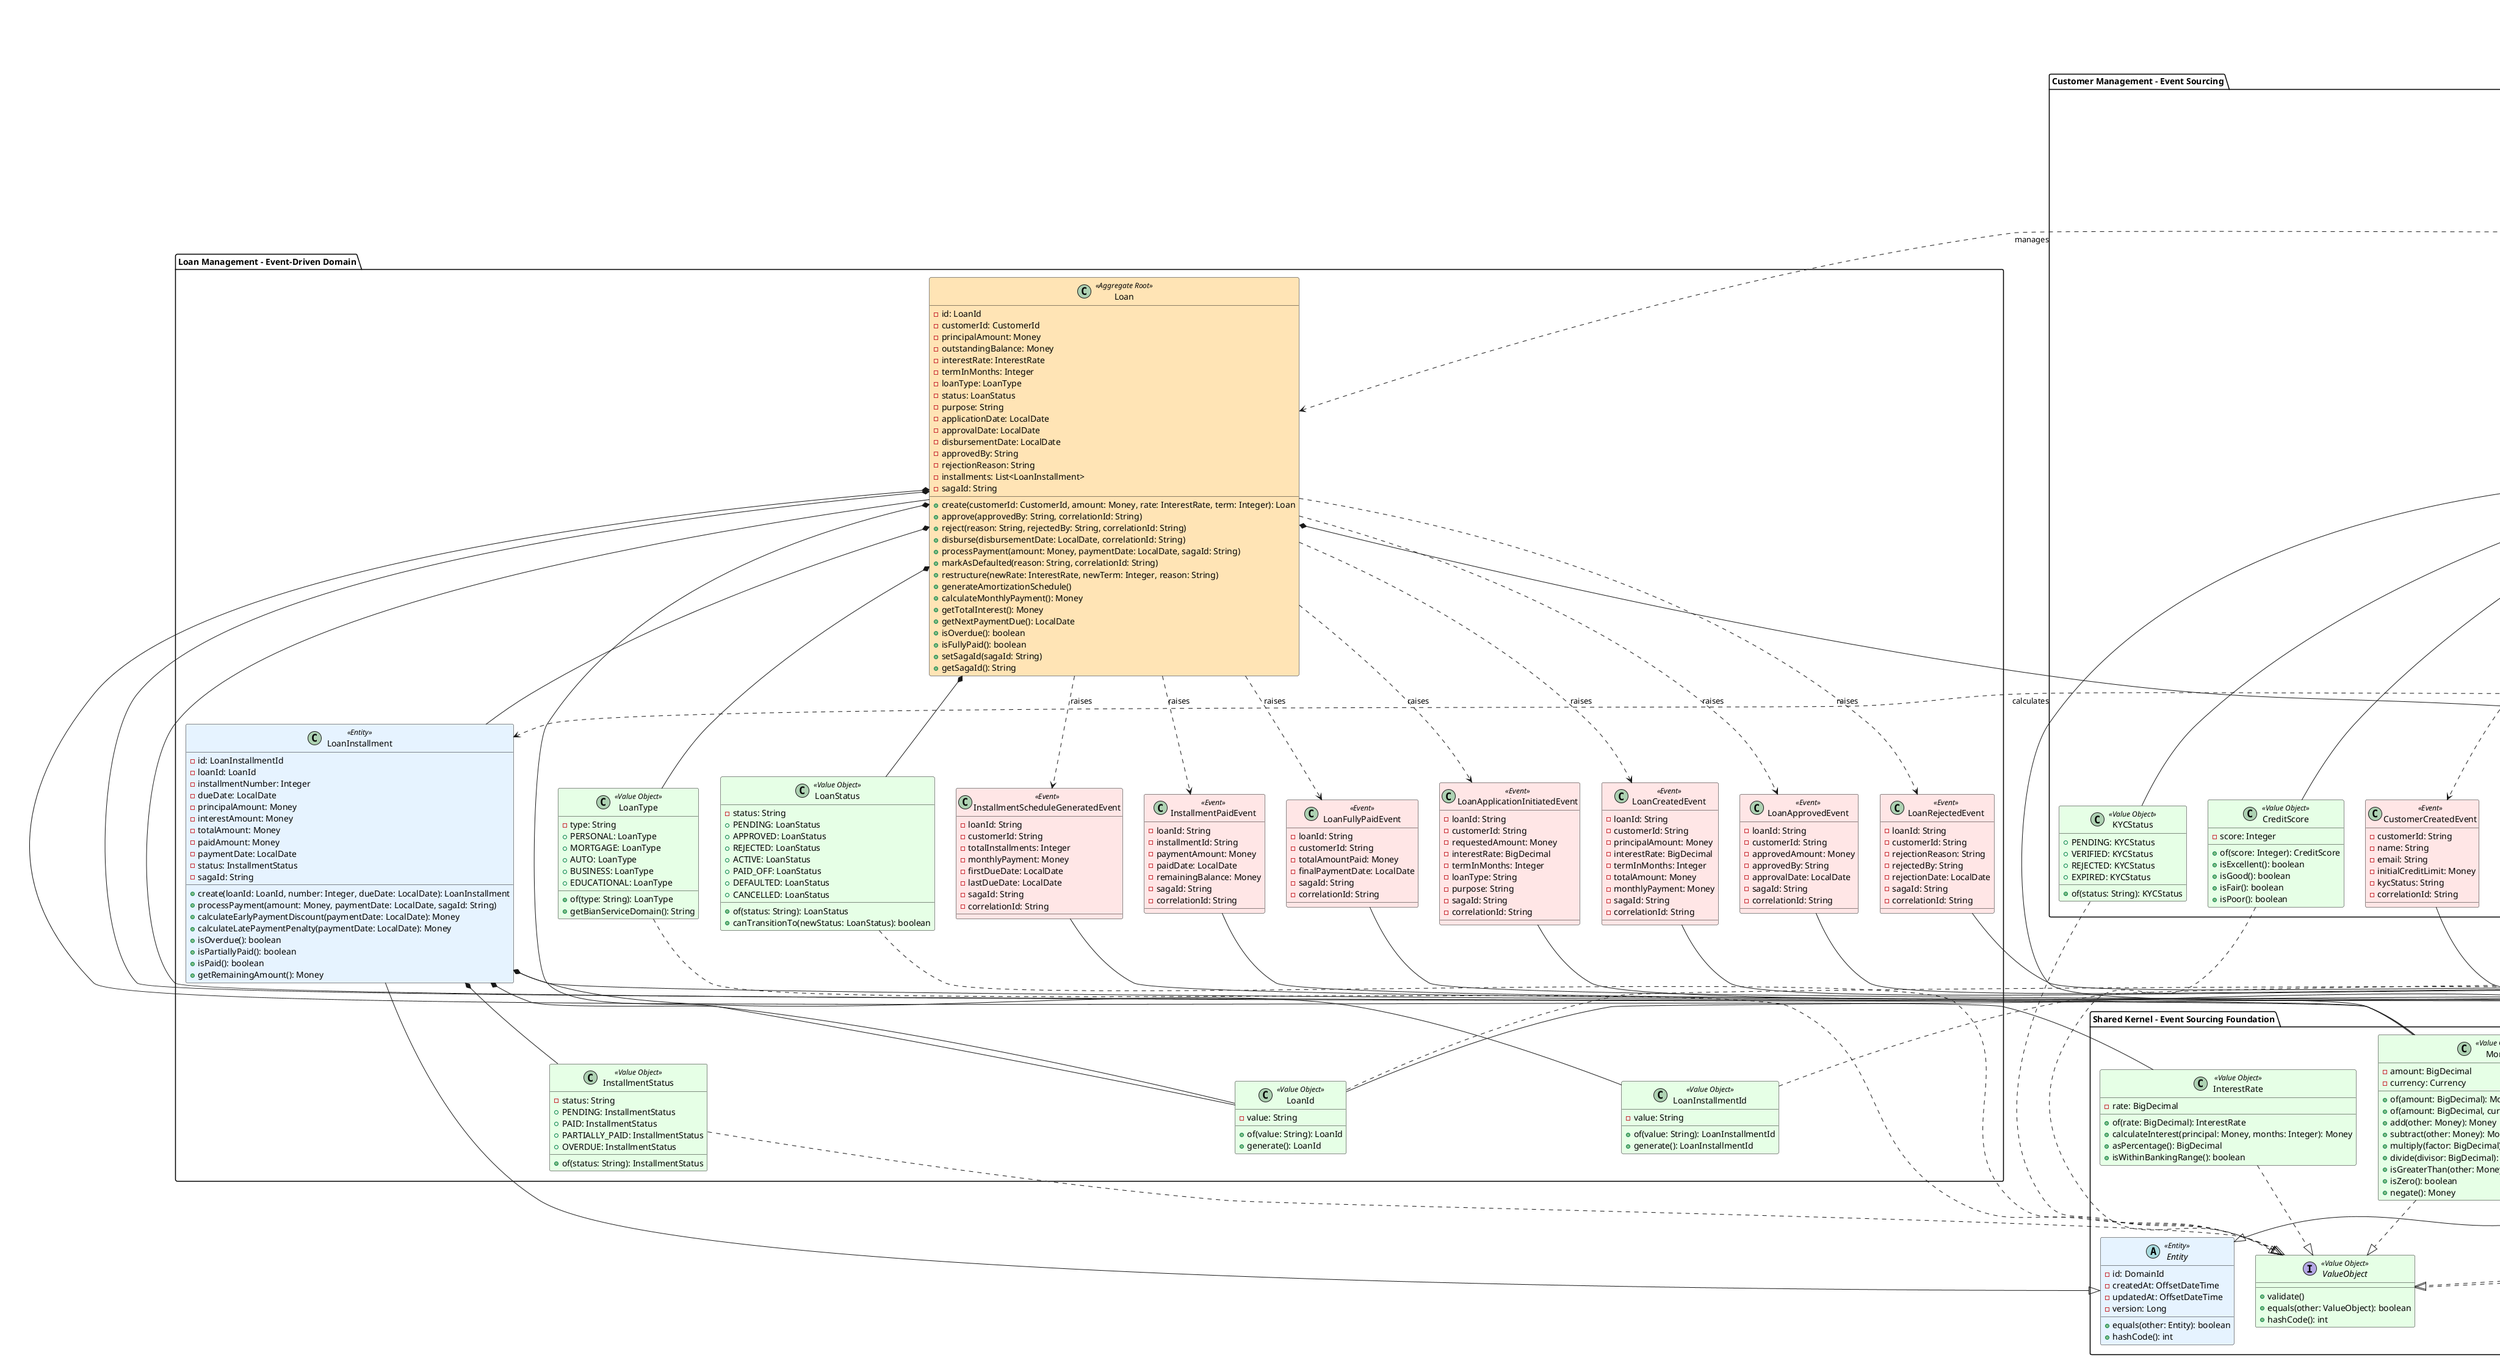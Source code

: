 @startuml Domain Model

!define AGGREGATE_ROOT_COLOR #FFE4B5
!define ENTITY_COLOR #E6F3FF
!define VALUE_OBJECT_COLOR #E6FFE6
!define DOMAIN_SERVICE_COLOR #FFE6F3
!define EVENT_COLOR #FFE6E6
!define BIAN_COLOR #E6E6FF
!define SAGA_COLOR #FFEEEE

title Enterprise Banking Domain Model - Event-Driven Architecture v1.0.0

package "Shared Kernel - Event Sourcing Foundation" {
    abstract class AggregateRoot<<Root>> AGGREGATE_ROOT_COLOR {
        -domainEvents: List<DomainEvent>
        -version: Long
        -createdAt: OffsetDateTime
        -updatedAt: OffsetDateTime
        +addDomainEvent(event: DomainEvent)
        +getDomainEvents(): List<DomainEvent>
        +clearDomainEvents()
        +getVersion(): Long
        +incrementVersion()
    }
    
    abstract class Entity<<Entity>> ENTITY_COLOR {
        -id: DomainId
        -createdAt: OffsetDateTime
        -updatedAt: OffsetDateTime
        -version: Long
        +equals(other: Entity): boolean
        +hashCode(): int
    }
    
    abstract class DomainId<<Value Object>> VALUE_OBJECT_COLOR {
        -value: String
        +getValue(): String
        +equals(other: DomainId): boolean
        +hashCode(): int
    }
    
    interface ValueObject<<Value Object>> VALUE_OBJECT_COLOR {
        +validate()
        +equals(other: ValueObject): boolean
        +hashCode(): int
    }
    
    abstract class DomainEvent<<Event>> EVENT_COLOR {
        -eventId: String
        -aggregateId: String
        -occurredOn: OffsetDateTime
        -eventType: String
        -eventVersion: String
        -correlationId: String
        -causationId: String
        +getEventId(): String
        +getAggregateId(): String
        +getOccurredOn(): OffsetDateTime
    }
    
    class Money<<Value Object>> VALUE_OBJECT_COLOR {
        -amount: BigDecimal
        -currency: Currency
        +of(amount: BigDecimal): Money
        +of(amount: BigDecimal, currency: Currency): Money
        +add(other: Money): Money
        +subtract(other: Money): Money
        +multiply(factor: BigDecimal): Money
        +divide(divisor: BigDecimal): Money
        +isGreaterThan(other: Money): boolean
        +isZero(): boolean
        +negate(): Money
    }
    
    class InterestRate<<Value Object>> VALUE_OBJECT_COLOR {
        -rate: BigDecimal
        +of(rate: BigDecimal): InterestRate
        +calculateInterest(principal: Money, months: Integer): Money
        +asPercentage(): BigDecimal
        +isWithinBankingRange(): boolean
    }
}

package "BIAN Service Domains - Event-Driven" {
    
    package "Consumer Loan Service Domain" BIAN_COLOR {
        class LoanBehaviorQualifier<<BIAN>> BIAN_COLOR {
            +INITIATE: String
            +UPDATE: String
            +CONTROL: String
            +EXCHANGE: String
            +EXECUTE: String
            +REQUEST: String
            +RETRIEVE: String
        }
        
        class ConsumerLoanServiceDomain<<BIAN Service Domain>> BIAN_COLOR {
            -serviceDomainId: String
            -serviceDomainName: String
            -functionalPatterns: List<String>
            +initiateLoanArrangement(): ServiceDomainActivity
            +updateLoanArrangement(): ServiceDomainActivity
            +controlLoanArrangement(): ServiceDomainActivity
        }
    }
    
    package "Party Data Management Service Domain" BIAN_COLOR {
        class PartyDataBehaviorQualifier<<BIAN>> BIAN_COLOR {
            +INITIATE: String
            +UPDATE: String
            +CONTROL: String
            +EXCHANGE: String
            +RETRIEVE: String
        }
        
        class PartyDataManagementSD<<BIAN Service Domain>> BIAN_COLOR {
            -serviceDomainId: String
            +initiatePartyDataDirectory(): ServiceDomainActivity
            +updatePartyReference(): ServiceDomainActivity
            +retrievePartyReference(): ServiceDomainActivity
        }
    }
    
    package "Payment Initiation Service Domain" BIAN_COLOR {
        class PaymentInitiationSD<<BIAN Service Domain>> BIAN_COLOR {
            -serviceDomainId: String
            +initiatePaymentTransaction(): ServiceDomainActivity
            +updatePaymentTransaction(): ServiceDomainActivity
            +executePaymentTransaction(): ServiceDomainActivity
        }
        
        class BerlinGroupPaymentTypes<<Berlin Group PSD2>> BIAN_COLOR {
            +SEPA_CREDIT_TRANSFER: String
            +INSTANT_SEPA_CREDIT_TRANSFER: String
            +TARGET2_PAYMENT: String
            +CROSS_BORDER_TRANSFER: String
        }
    }
}

package "Customer Management - Event Sourcing" {
    class Customer<<Aggregate Root>> AGGREGATE_ROOT_COLOR {
        -customerId: CustomerId
        -name: String
        -surname: String
        -email: String
        -creditLimit: CreditLimit
        -usedCreditLimit: Money
        -kycStatus: KYCStatus
        -creditScore: CreditScore
        -riskLevel: CreditRiskLevel
        +create(id: CustomerId, name: String, email: String): Customer
        +reserveCredit(amount: Money, correlationId: String): boolean
        +releaseCredit(amount: Money, correlationId: String)
        +updateCreditLimit(newLimit: Money, reason: String)
        +getAvailableCredit(): Money
        +hasSufficientCredit(amount: Money): boolean
        +updateKYCStatus(status: KYCStatus, verifiedBy: String)
        +updateCreditScore(score: CreditScore, assessedBy: String)
    }
    
    class CustomerId<<Value Object>> VALUE_OBJECT_COLOR {
        -value: String
        +of(value: String): CustomerId
        +generate(): CustomerId
    }
    
    class CreditLimit<<Value Object>> VALUE_OBJECT_COLOR {
        -limit: Money
        +of(limit: Money): CreditLimit
        +increase(amount: Money): CreditLimit
        +decrease(amount: Money): CreditLimit
        +isWithinBankingLimits(): boolean
    }
    
    class KYCStatus<<Value Object>> VALUE_OBJECT_COLOR {
        +PENDING: KYCStatus
        +VERIFIED: KYCStatus
        +REJECTED: KYCStatus
        +EXPIRED: KYCStatus
        +of(status: String): KYCStatus
    }
    
    class CreditScore<<Value Object>> VALUE_OBJECT_COLOR {
        -score: Integer
        +of(score: Integer): CreditScore
        +isExcellent(): boolean
        +isGood(): boolean
        +isFair(): boolean
        +isPoor(): boolean
    }
    
    class CreditAssessmentService<<Domain Service>> DOMAIN_SERVICE_COLOR {
        +assessCreditworthiness(customer: Customer): CreditAssessmentResult
        +calculateMaximumLoanAmount(customer: Customer): Money
        +evaluateRiskLevel(customer: Customer): CreditRiskLevel
        +validateCreditReservation(customer: Customer, amount: Money): boolean
    }
    
    ' Customer Domain Events
    class CustomerCreatedEvent<<Event>> EVENT_COLOR {
        -customerId: String
        -name: String
        -email: String
        -initialCreditLimit: Money
        -kycStatus: String
        -correlationId: String
    }
    
    class CreditReservedEvent<<Event>> EVENT_COLOR {
        -customerId: String
        -reservedAmount: Money
        -remainingCredit: Money
        -reservationId: String
        -correlationId: String
        -sagaId: String
    }
    
    class CreditReleasedEvent<<Event>> EVENT_COLOR {
        -customerId: String
        -releasedAmount: Money
        -availableCredit: Money
        -releaseReason: String
        -correlationId: String
    }
    
    class CreditAssessmentCompletedEvent<<Event>> EVENT_COLOR {
        -customerId: String
        -assessmentResult: String
        -creditScore: Integer
        -riskLevel: String
        -assessedBy: String
        -correlationId: String
    }
    
    enum CreditRiskLevel {
        LOW
        MEDIUM
        HIGH
        VERY_HIGH
    }
}

package "Loan Management - Event-Driven Domain" {
    class Loan<<Aggregate Root>> AGGREGATE_ROOT_COLOR {
        -id: LoanId
        -customerId: CustomerId
        -principalAmount: Money
        -outstandingBalance: Money
        -interestRate: InterestRate
        -termInMonths: Integer
        -loanType: LoanType
        -status: LoanStatus
        -purpose: String
        -applicationDate: LocalDate
        -approvalDate: LocalDate
        -disbursementDate: LocalDate
        -approvedBy: String
        -rejectionReason: String
        -installments: List<LoanInstallment>
        -sagaId: String
        +create(customerId: CustomerId, amount: Money, rate: InterestRate, term: Integer): Loan
        +approve(approvedBy: String, correlationId: String)
        +reject(reason: String, rejectedBy: String, correlationId: String)
        +disburse(disbursementDate: LocalDate, correlationId: String)
        +processPayment(amount: Money, paymentDate: LocalDate, sagaId: String)
        +markAsDefaulted(reason: String, correlationId: String)
        +restructure(newRate: InterestRate, newTerm: Integer, reason: String)
        +generateAmortizationSchedule()
        +calculateMonthlyPayment(): Money
        +getTotalInterest(): Money
        +getNextPaymentDue(): LocalDate
        +isOverdue(): boolean
        +isFullyPaid(): boolean
        +setSagaId(sagaId: String)
        +getSagaId(): String
    }
    
    class LoanInstallment<<Entity>> ENTITY_COLOR {
        -id: LoanInstallmentId
        -loanId: LoanId
        -installmentNumber: Integer
        -dueDate: LocalDate
        -principalAmount: Money
        -interestAmount: Money
        -totalAmount: Money
        -paidAmount: Money
        -paymentDate: LocalDate
        -status: InstallmentStatus
        -sagaId: String
        +create(loanId: LoanId, number: Integer, dueDate: LocalDate): LoanInstallment
        +processPayment(amount: Money, paymentDate: LocalDate, sagaId: String)
        +calculateEarlyPaymentDiscount(paymentDate: LocalDate): Money
        +calculateLatePaymentPenalty(paymentDate: LocalDate): Money
        +isOverdue(): boolean
        +isPartiallyPaid(): boolean
        +isPaid(): boolean
        +getRemainingAmount(): Money
    }
    
    class LoanId<<Value Object>> VALUE_OBJECT_COLOR {
        -value: String
        +of(value: String): LoanId
        +generate(): LoanId
    }
    
    class LoanInstallmentId<<Value Object>> VALUE_OBJECT_COLOR {
        -value: String
        +of(value: String): LoanInstallmentId
        +generate(): LoanInstallmentId
    }
    
    class LoanType<<Value Object>> VALUE_OBJECT_COLOR {
        -type: String
        +PERSONAL: LoanType
        +MORTGAGE: LoanType
        +AUTO: LoanType
        +BUSINESS: LoanType
        +EDUCATIONAL: LoanType
        +of(type: String): LoanType
        +getBianServiceDomain(): String
    }
    
    class LoanStatus<<Value Object>> VALUE_OBJECT_COLOR {
        -status: String
        +PENDING: LoanStatus
        +APPROVED: LoanStatus
        +REJECTED: LoanStatus
        +ACTIVE: LoanStatus
        +PAID_OFF: LoanStatus
        +DEFAULTED: LoanStatus
        +CANCELLED: LoanStatus
        +of(status: String): LoanStatus
        +canTransitionTo(newStatus: LoanStatus): boolean
    }
    
    class InstallmentStatus<<Value Object>> VALUE_OBJECT_COLOR {
        -status: String
        +PENDING: InstallmentStatus
        +PAID: InstallmentStatus
        +PARTIALLY_PAID: InstallmentStatus
        +OVERDUE: InstallmentStatus
        +of(status: String): InstallmentStatus
    }
    
    ' Loan Domain Events with SAGA Support
    class LoanApplicationInitiatedEvent<<Event>> EVENT_COLOR {
        -loanId: String
        -customerId: String
        -requestedAmount: Money
        -interestRate: BigDecimal
        -termInMonths: Integer
        -loanType: String
        -purpose: String
        -sagaId: String
        -correlationId: String
    }
    
    class LoanCreatedEvent<<Event>> EVENT_COLOR {
        -loanId: String
        -customerId: String
        -principalAmount: Money
        -interestRate: BigDecimal
        -termInMonths: Integer
        -totalAmount: Money
        -monthlyPayment: Money
        -sagaId: String
        -correlationId: String
    }
    
    class LoanApprovedEvent<<Event>> EVENT_COLOR {
        -loanId: String
        -customerId: String
        -approvedAmount: Money
        -approvedBy: String
        -approvalDate: LocalDate
        -sagaId: String
        -correlationId: String
    }
    
    class LoanRejectedEvent<<Event>> EVENT_COLOR {
        -loanId: String
        -customerId: String
        -rejectionReason: String
        -rejectedBy: String
        -rejectionDate: LocalDate
        -sagaId: String
        -correlationId: String
    }
    
    class InstallmentScheduleGeneratedEvent<<Event>> EVENT_COLOR {
        -loanId: String
        -customerId: String
        -totalInstallments: Integer
        -monthlyPayment: Money
        -firstDueDate: LocalDate
        -lastDueDate: LocalDate
        -sagaId: String
        -correlationId: String
    }
    
    class InstallmentPaidEvent<<Event>> EVENT_COLOR {
        -loanId: String
        -installmentId: String
        -paymentAmount: Money
        -paidDate: LocalDate
        -remainingBalance: Money
        -sagaId: String
        -correlationId: String
    }
    
    class LoanFullyPaidEvent<<Event>> EVENT_COLOR {
        -loanId: String
        -customerId: String
        -totalAmountPaid: Money
        -finalPaymentDate: LocalDate
        -sagaId: String
        -correlationId: String
    }
}

package "Payment Processing - Berlin Group Compliant" {
    class Payment<<Aggregate Root>> AGGREGATE_ROOT_COLOR {
        -paymentId: PaymentId
        -loanId: LoanId
        -customerId: CustomerId
        -paymentAmount: Money
        -paymentDate: OffsetDateTime
        -status: PaymentStatus
        -paymentType: BerlinGroupPaymentType
        -installmentsPaid: Integer
        -totalDiscount: Money
        -totalPenalty: Money
        -strongCustomerAuthId: String
        -isLoanFullyPaid: boolean
        -sagaId: String
        +initiate(loanId: LoanId, amount: Money, paymentType: BerlinGroupPaymentType): Payment
        +validateSCA(scaId: String): boolean
        +processPayment(result: PaymentResult, sagaId: String)
        +getTotalAmountSpent(): Money
        +isSuccessful(): boolean
        +requiresStrongAuthentication(): boolean
    }
    
    class PaymentId<<Value Object>> VALUE_OBJECT_COLOR {
        -value: String
        +of(value: String): PaymentId
        +generate(): PaymentId
    }
    
    class BerlinGroupPaymentType<<Value Object>> VALUE_OBJECT_COLOR {
        -type: String
        +SEPA_CREDIT_TRANSFER: BerlinGroupPaymentType
        +INSTANT_SEPA_CREDIT_TRANSFER: BerlinGroupPaymentType
        +TARGET2_PAYMENT: BerlinGroupPaymentType
        +of(type: String): BerlinGroupPaymentType
        +requiresSCA(): boolean
    }
    
    enum PaymentStatus {
        INITIATED
        SCA_REQUIRED
        AUTHORISED
        PROCESSING
        COMPLETED
        FAILED
        REJECTED
        CANCELLED
    }
    
    class PaymentCalculationService<<Domain Service>> DOMAIN_SERVICE_COLOR {
        +calculatePayment(installments: List<LoanInstallment>, amount: Money): PaymentCalculationResult
        +validatePaymentAmount(amount: Money): ValidationResult
        +calculateEarlyPaymentDiscount(installments: List<LoanInstallment>, date: LocalDate): Money
        +calculatePenalties(installments: List<LoanInstallment>, date: LocalDate): Money
        +isAdvancePaymentAllowed(installments: List<LoanInstallment>, date: LocalDate): boolean
    }
    
    ' Payment Domain Events with SAGA Support
    class PaymentInitiatedEvent<<Event>> EVENT_COLOR {
        -paymentId: String
        -loanId: String
        -customerId: String
        -paymentAmount: Money
        -paymentType: String
        -scaRequired: Boolean
        -sagaId: String
        -correlationId: String
    }
    
    class PaymentAuthorisedEvent<<Event>> EVENT_COLOR {
        -paymentId: String
        -scaId: String
        -authorisedAt: OffsetDateTime
        -sagaId: String
        -correlationId: String
    }
    
    class PaymentProcessedEvent<<Event>> EVENT_COLOR {
        -paymentId: String
        -loanId: String
        -customerId: String
        -processedAmount: Money
        -installmentsPaid: Integer
        -totalDiscount: Money
        -isLoanFullyPaid: Boolean
        -processedAt: OffsetDateTime
        -sagaId: String
        -correlationId: String
    }
    
    class PaymentFailedEvent<<Event>> EVENT_COLOR {
        -paymentId: String
        -loanId: String
        -failureReason: String
        -failureCode: String
        -failedAt: OffsetDateTime
        -sagaId: String
        -correlationId: String
    }
}

package "SAGA Orchestration - Event-Driven Coordination" SAGA_COLOR {
    
    class LoanOriginationSaga<<SAGA>> SAGA_COLOR {
        -sagaId: String
        -loanId: String
        -customerId: String
        -requestedAmount: Money
        -currentStep: SagaStep
        -status: SagaStatus
        -compensationRequired: Boolean
        -startedAt: OffsetDateTime
        -completedAt: OffsetDateTime
        -failureReason: String
        +start(loanApplicationEvent: LoanApplicationInitiatedEvent)
        +processCustomerValidation(event: CustomerValidatedEvent)
        +processCreditReservation(event: CreditReservedEvent)
        +processLoanCreation(event: LoanCreatedEvent)
        +processInstallmentGeneration(event: InstallmentScheduleGeneratedEvent)
        +handleFailure(failureEvent: DomainEvent)
        +compensate(reason: String)
        +complete()
    }
    
    class PaymentProcessingSaga<<SAGA>> SAGA_COLOR {
        -sagaId: String
        -paymentId: String
        -loanId: String
        -customerId: String
        -paymentAmount: Money
        -currentStep: SagaStep
        -status: SagaStatus
        -startedAt: OffsetDateTime
        +start(paymentInitiatedEvent: PaymentInitiatedEvent)
        +processPaymentAuthorisation(event: PaymentAuthorisedEvent)
        +processInstallmentUpdate(event: InstallmentPaidEvent)
        +processLoanStatusUpdate(event: LoanStatusUpdatedEvent)
        +complete()
    }
    
    enum SagaStatus {
        INITIATED
        RUNNING
        COMPLETED
        COMPENSATING
        COMPENSATED
        FAILED
        TIMEOUT
    }
    
    enum SagaStep {
        CUSTOMER_VALIDATION
        CREDIT_ASSESSMENT
        CREDIT_RESERVATION
        LOAN_CREATION
        INSTALLMENT_GENERATION
        PAYMENT_VALIDATION
        PAYMENT_PROCESSING
        LOAN_UPDATE
        COMPLETED
    }
    
    ' SAGA Events
    class SagaStartedEvent<<Event>> EVENT_COLOR {
        -sagaId: String
        -sagaType: String
        -triggeredBy: String
        -startedAt: OffsetDateTime
        -correlationId: String
    }
    
    class SagaCompletedEvent<<Event>> EVENT_COLOR {
        -sagaId: String
        -sagaType: String
        -completedAt: OffsetDateTime
        -totalSteps: Integer
        -executionTimeMs: Long
        -correlationId: String
    }
    
    class SagaCompensatedEvent<<Event>> EVENT_COLOR {
        -sagaId: String
        -sagaType: String
        -compensationReason: String
        -compensatedAt: OffsetDateTime
        -stepsCompensated: Integer
        -correlationId: String
    }
}

' Relationships - Event-Driven Architecture
AggregateRoot --|> Entity
Customer --|> AggregateRoot
Loan --|> AggregateRoot
Payment --|> AggregateRoot
LoanInstallment --|> Entity

Customer *-- CustomerId
Customer *-- CreditLimit
Customer *-- Money
Customer *-- KYCStatus
Customer *-- CreditScore

Loan *-- LoanId
Loan *-- CustomerId
Loan *-- Money
Loan *-- InterestRate
Loan *-- LoanType
Loan *-- LoanStatus
Loan *-- LoanInstallment

LoanInstallment *-- LoanInstallmentId
LoanInstallment *-- LoanId
LoanInstallment *-- Money
LoanInstallment *-- InstallmentStatus

Payment *-- PaymentId
Payment *-- LoanId
Payment *-- CustomerId
Payment *-- Money
Payment *-- BerlinGroupPaymentType
Payment *-- PaymentStatus

' SAGA Relationships
LoanOriginationSaga *-- SagaStatus
LoanOriginationSaga *-- SagaStep
PaymentProcessingSaga *-- SagaStatus
PaymentProcessingSaga *-- SagaStep

' Value Objects Implementation
Money ..|> ValueObject
InterestRate ..|> ValueObject
CustomerId ..|> DomainId
CreditLimit ..|> ValueObject
KYCStatus ..|> ValueObject
CreditScore ..|> ValueObject
LoanId ..|> DomainId
LoanInstallmentId ..|> DomainId
LoanType ..|> ValueObject
LoanStatus ..|> ValueObject
InstallmentStatus ..|> ValueObject
PaymentId ..|> DomainId
BerlinGroupPaymentType ..|> ValueObject

' Domain Events Inheritance
CustomerCreatedEvent --|> DomainEvent
CreditReservedEvent --|> DomainEvent
CreditReleasedEvent --|> DomainEvent
CreditAssessmentCompletedEvent --|> DomainEvent
LoanApplicationInitiatedEvent --|> DomainEvent
LoanCreatedEvent --|> DomainEvent
LoanApprovedEvent --|> DomainEvent
LoanRejectedEvent --|> DomainEvent
InstallmentScheduleGeneratedEvent --|> DomainEvent
InstallmentPaidEvent --|> DomainEvent
LoanFullyPaidEvent --|> DomainEvent
PaymentInitiatedEvent --|> DomainEvent
PaymentAuthorisedEvent --|> DomainEvent
PaymentProcessedEvent --|> DomainEvent
PaymentFailedEvent --|> DomainEvent
SagaStartedEvent --|> DomainEvent
SagaCompletedEvent --|> DomainEvent
SagaCompensatedEvent --|> DomainEvent

' Event Publishing Relationships
Customer ..> CustomerCreatedEvent : raises
Customer ..> CreditReservedEvent : raises
Customer ..> CreditReleasedEvent : raises
Customer ..> CreditAssessmentCompletedEvent : raises
Loan ..> LoanApplicationInitiatedEvent : raises
Loan ..> LoanCreatedEvent : raises
Loan ..> LoanApprovedEvent : raises
Loan ..> LoanRejectedEvent : raises
Loan ..> InstallmentScheduleGeneratedEvent : raises
Loan ..> InstallmentPaidEvent : raises
Loan ..> LoanFullyPaidEvent : raises
Payment ..> PaymentInitiatedEvent : raises
Payment ..> PaymentAuthorisedEvent : raises
Payment ..> PaymentProcessedEvent : raises
Payment ..> PaymentFailedEvent : raises
LoanOriginationSaga ..> SagaStartedEvent : raises
LoanOriginationSaga ..> SagaCompletedEvent : raises
LoanOriginationSaga ..> SagaCompensatedEvent : raises
PaymentProcessingSaga ..> SagaStartedEvent : raises
PaymentProcessingSaga ..> SagaCompletedEvent : raises

' Domain Services
CreditAssessmentService ..> Customer : evaluates
CreditAssessmentService ..> CreditRiskLevel : returns
PaymentCalculationService ..> LoanInstallment : calculates
PaymentCalculationService ..> Money : returns

' BIAN Service Domain Integration
ConsumerLoanServiceDomain ..> Loan : manages
PartyDataManagementSD ..> Customer : manages
PaymentInitiationSD ..> Payment : processes

@enduml